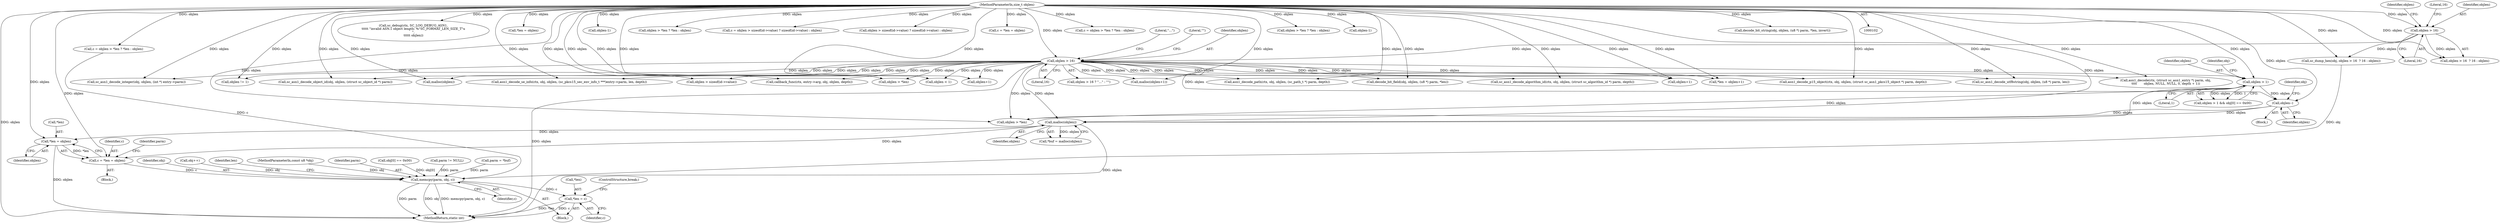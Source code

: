 digraph "0_OpenSC_a3fc7693f3a035a8a7921cffb98432944bb42740@pointer" {
"1000422" [label="(Call,*len = objlen)"];
"1000408" [label="(Call,malloc(objlen))"];
"1000388" [label="(Call,objlen--)"];
"1000150" [label="(Call,objlen > 16)"];
"1000106" [label="(MethodParameterIn,size_t objlen)"];
"1000144" [label="(Call,objlen > 16)"];
"1000379" [label="(Call,objlen > 1)"];
"1000420" [label="(Call,c = *len = objlen)"];
"1000441" [label="(Call,memcpy(parm, obj, c))"];
"1000445" [label="(Call,*len = c)"];
"1000560" [label="(Call,malloc(objlen+1))"];
"1000224" [label="(Call,sc_asn1_decode_integer(obj, objlen, (int *) entry->parm))"];
"1000143" [label="(Call,objlen > 16  ? 16 : objlen)"];
"1000190" [label="(Call,objlen != 1)"];
"1000526" [label="(Call,sc_asn1_decode_object_id(obj, objlen, (struct sc_object_id *) parm))"];
"1000194" [label="(Call,sc_debug(ctx, SC_LOG_DEBUG_ASN1,\n\t\t\t\t\t \"invalid ASN.1 object length: %\"SC_FORMAT_LEN_SIZE_T\"u\n\",\n\t\t\t\t\t objlen))"];
"1000388" [label="(Call,objlen--)"];
"1000409" [label="(Identifier,objlen)"];
"1000378" [label="(Call,objlen > 1 && obj[0] == 0x00)"];
"1000477" [label="(Call,malloc(objlen))"];
"1000491" [label="(Call,*len = objlen)"];
"1000709" [label="(Call,asn1_decode_se_info(ctx, obj, objlen, (sc_pkcs15_sec_env_info_t ***)entry->parm, len, depth))"];
"1000770" [label="(MethodReturn,static int)"];
"1000443" [label="(Identifier,obj)"];
"1000150" [label="(Call,objlen > 16)"];
"1000141" [label="(Call,sc_dump_hex(obj, objlen > 16  ? 16 : objlen))"];
"1000420" [label="(Call,c = *len = objlen)"];
"1000641" [label="(Call,objlen > sizeof(id->value))"];
"1000389" [label="(Identifier,objlen)"];
"1000313" [label="(Call,objlen-1)"];
"1000390" [label="(Call,obj++)"];
"1000730" [label="(Call,callback_func(ctx, entry->arg, obj, objlen, depth))"];
"1000152" [label="(Literal,16)"];
"1000380" [label="(Identifier,objlen)"];
"1000381" [label="(Literal,1)"];
"1000433" [label="(Call,objlen > *len ? *len : objlen)"];
"1000638" [label="(Call,c = objlen > sizeof(id->value) ? sizeof(id->value) : objlen)"];
"1000640" [label="(Call,objlen > sizeof(id->value) ? sizeof(id->value) : objlen)"];
"1000447" [label="(Identifier,len)"];
"1000503" [label="(Call,objlen > *len)"];
"1000105" [label="(MethodParameterIn,const u8 *obj)"];
"1000489" [label="(Call,c = *len = objlen)"];
"1000272" [label="(Call,objlen < 1)"];
"1000408" [label="(Call,malloc(objlen))"];
"1000145" [label="(Identifier,objlen)"];
"1000441" [label="(Call,memcpy(parm, obj, c))"];
"1000365" [label="(Block,)"];
"1000442" [label="(Identifier,parm)"];
"1000144" [label="(Call,objlen > 16)"];
"1000500" [label="(Call,c = objlen > *len ? *len : objlen)"];
"1000577" [label="(Call,objlen+1)"];
"1000431" [label="(Call,c = objlen > *len ? *len : objlen)"];
"1000614" [label="(Call,asn1_decode_path(ctx, obj, objlen, (sc_path_t *) parm, depth))"];
"1000405" [label="(Call,*buf = malloc(objlen))"];
"1000384" [label="(Identifier,obj)"];
"1000146" [label="(Literal,16)"];
"1000106" [label="(MethodParameterIn,size_t objlen)"];
"1000351" [label="(Call,decode_bit_field(obj, objlen, (u8 *) parm, *len))"];
"1000382" [label="(Call,obj[0] == 0x00)"];
"1000387" [label="(Block,)"];
"1000425" [label="(Identifier,objlen)"];
"1000446" [label="(Call,*len)"];
"1000502" [label="(Call,objlen > *len ? *len : objlen)"];
"1000148" [label="(Identifier,objlen)"];
"1000362" [label="(Call,parm != NULL)"];
"1000149" [label="(Call,objlen > 16 ? \"...\" : \"\")"];
"1000153" [label="(Literal,\"...\")"];
"1000297" [label="(Call,objlen-1)"];
"1000445" [label="(Call,*len = c)"];
"1000154" [label="(Literal,\"\")"];
"1000691" [label="(Call,sc_asn1_decode_algorithm_id(ctx, obj, objlen, (struct sc_algorithm_id *) parm, depth))"];
"1000434" [label="(Call,objlen > *len)"];
"1000561" [label="(Call,objlen+1)"];
"1000574" [label="(Call,*len = objlen+1)"];
"1000422" [label="(Call,*len = objlen)"];
"1000673" [label="(Call,asn1_decode_p15_object(ctx, obj, objlen, (struct sc_asn1_pkcs15_object *) parm, depth))"];
"1000398" [label="(Block,)"];
"1000421" [label="(Identifier,c)"];
"1000147" [label="(Literal,16)"];
"1000427" [label="(Identifier,parm)"];
"1000586" [label="(Call,sc_asn1_decode_utf8string(obj, objlen, (u8 *) parm, len))"];
"1000322" [label="(Call,decode_bit_string(obj, objlen, (u8 *) parm, *len, invert))"];
"1000444" [label="(Identifier,c)"];
"1000167" [label="(Call,asn1_decode(ctx, (struct sc_asn1_entry *) parm, obj,\n\t\t\t\t       objlen, NULL, NULL, 0, depth + 1))"];
"1000426" [label="(Call,parm = *buf)"];
"1000449" [label="(ControlStructure,break;)"];
"1000448" [label="(Identifier,c)"];
"1000151" [label="(Identifier,objlen)"];
"1000379" [label="(Call,objlen > 1)"];
"1000423" [label="(Call,*len)"];
"1000391" [label="(Identifier,obj)"];
"1000422" -> "1000420"  [label="AST: "];
"1000422" -> "1000425"  [label="CFG: "];
"1000423" -> "1000422"  [label="AST: "];
"1000425" -> "1000422"  [label="AST: "];
"1000420" -> "1000422"  [label="CFG: "];
"1000422" -> "1000770"  [label="DDG: objlen"];
"1000422" -> "1000420"  [label="DDG: *len"];
"1000408" -> "1000422"  [label="DDG: objlen"];
"1000106" -> "1000422"  [label="DDG: objlen"];
"1000408" -> "1000405"  [label="AST: "];
"1000408" -> "1000409"  [label="CFG: "];
"1000409" -> "1000408"  [label="AST: "];
"1000405" -> "1000408"  [label="CFG: "];
"1000408" -> "1000770"  [label="DDG: objlen"];
"1000408" -> "1000405"  [label="DDG: objlen"];
"1000388" -> "1000408"  [label="DDG: objlen"];
"1000150" -> "1000408"  [label="DDG: objlen"];
"1000379" -> "1000408"  [label="DDG: objlen"];
"1000106" -> "1000408"  [label="DDG: objlen"];
"1000408" -> "1000420"  [label="DDG: objlen"];
"1000388" -> "1000387"  [label="AST: "];
"1000388" -> "1000389"  [label="CFG: "];
"1000389" -> "1000388"  [label="AST: "];
"1000391" -> "1000388"  [label="CFG: "];
"1000150" -> "1000388"  [label="DDG: objlen"];
"1000379" -> "1000388"  [label="DDG: objlen"];
"1000106" -> "1000388"  [label="DDG: objlen"];
"1000388" -> "1000434"  [label="DDG: objlen"];
"1000150" -> "1000149"  [label="AST: "];
"1000150" -> "1000152"  [label="CFG: "];
"1000151" -> "1000150"  [label="AST: "];
"1000152" -> "1000150"  [label="AST: "];
"1000153" -> "1000150"  [label="CFG: "];
"1000154" -> "1000150"  [label="CFG: "];
"1000150" -> "1000770"  [label="DDG: objlen"];
"1000106" -> "1000150"  [label="DDG: objlen"];
"1000144" -> "1000150"  [label="DDG: objlen"];
"1000150" -> "1000167"  [label="DDG: objlen"];
"1000150" -> "1000190"  [label="DDG: objlen"];
"1000150" -> "1000224"  [label="DDG: objlen"];
"1000150" -> "1000272"  [label="DDG: objlen"];
"1000150" -> "1000351"  [label="DDG: objlen"];
"1000150" -> "1000379"  [label="DDG: objlen"];
"1000150" -> "1000434"  [label="DDG: objlen"];
"1000150" -> "1000477"  [label="DDG: objlen"];
"1000150" -> "1000503"  [label="DDG: objlen"];
"1000150" -> "1000526"  [label="DDG: objlen"];
"1000150" -> "1000560"  [label="DDG: objlen"];
"1000150" -> "1000561"  [label="DDG: objlen"];
"1000150" -> "1000574"  [label="DDG: objlen"];
"1000150" -> "1000577"  [label="DDG: objlen"];
"1000150" -> "1000586"  [label="DDG: objlen"];
"1000150" -> "1000614"  [label="DDG: objlen"];
"1000150" -> "1000641"  [label="DDG: objlen"];
"1000150" -> "1000673"  [label="DDG: objlen"];
"1000150" -> "1000691"  [label="DDG: objlen"];
"1000150" -> "1000709"  [label="DDG: objlen"];
"1000150" -> "1000730"  [label="DDG: objlen"];
"1000106" -> "1000102"  [label="AST: "];
"1000106" -> "1000770"  [label="DDG: objlen"];
"1000106" -> "1000141"  [label="DDG: objlen"];
"1000106" -> "1000144"  [label="DDG: objlen"];
"1000106" -> "1000143"  [label="DDG: objlen"];
"1000106" -> "1000167"  [label="DDG: objlen"];
"1000106" -> "1000190"  [label="DDG: objlen"];
"1000106" -> "1000194"  [label="DDG: objlen"];
"1000106" -> "1000224"  [label="DDG: objlen"];
"1000106" -> "1000272"  [label="DDG: objlen"];
"1000106" -> "1000297"  [label="DDG: objlen"];
"1000106" -> "1000313"  [label="DDG: objlen"];
"1000106" -> "1000322"  [label="DDG: objlen"];
"1000106" -> "1000351"  [label="DDG: objlen"];
"1000106" -> "1000379"  [label="DDG: objlen"];
"1000106" -> "1000420"  [label="DDG: objlen"];
"1000106" -> "1000431"  [label="DDG: objlen"];
"1000106" -> "1000434"  [label="DDG: objlen"];
"1000106" -> "1000433"  [label="DDG: objlen"];
"1000106" -> "1000477"  [label="DDG: objlen"];
"1000106" -> "1000489"  [label="DDG: objlen"];
"1000106" -> "1000491"  [label="DDG: objlen"];
"1000106" -> "1000500"  [label="DDG: objlen"];
"1000106" -> "1000503"  [label="DDG: objlen"];
"1000106" -> "1000502"  [label="DDG: objlen"];
"1000106" -> "1000526"  [label="DDG: objlen"];
"1000106" -> "1000560"  [label="DDG: objlen"];
"1000106" -> "1000561"  [label="DDG: objlen"];
"1000106" -> "1000574"  [label="DDG: objlen"];
"1000106" -> "1000577"  [label="DDG: objlen"];
"1000106" -> "1000586"  [label="DDG: objlen"];
"1000106" -> "1000614"  [label="DDG: objlen"];
"1000106" -> "1000638"  [label="DDG: objlen"];
"1000106" -> "1000641"  [label="DDG: objlen"];
"1000106" -> "1000640"  [label="DDG: objlen"];
"1000106" -> "1000673"  [label="DDG: objlen"];
"1000106" -> "1000691"  [label="DDG: objlen"];
"1000106" -> "1000709"  [label="DDG: objlen"];
"1000106" -> "1000730"  [label="DDG: objlen"];
"1000144" -> "1000143"  [label="AST: "];
"1000144" -> "1000146"  [label="CFG: "];
"1000145" -> "1000144"  [label="AST: "];
"1000146" -> "1000144"  [label="AST: "];
"1000147" -> "1000144"  [label="CFG: "];
"1000148" -> "1000144"  [label="CFG: "];
"1000144" -> "1000141"  [label="DDG: objlen"];
"1000144" -> "1000143"  [label="DDG: objlen"];
"1000379" -> "1000378"  [label="AST: "];
"1000379" -> "1000381"  [label="CFG: "];
"1000380" -> "1000379"  [label="AST: "];
"1000381" -> "1000379"  [label="AST: "];
"1000384" -> "1000379"  [label="CFG: "];
"1000378" -> "1000379"  [label="CFG: "];
"1000379" -> "1000378"  [label="DDG: objlen"];
"1000379" -> "1000378"  [label="DDG: 1"];
"1000379" -> "1000434"  [label="DDG: objlen"];
"1000420" -> "1000398"  [label="AST: "];
"1000421" -> "1000420"  [label="AST: "];
"1000427" -> "1000420"  [label="CFG: "];
"1000420" -> "1000441"  [label="DDG: c"];
"1000441" -> "1000365"  [label="AST: "];
"1000441" -> "1000444"  [label="CFG: "];
"1000442" -> "1000441"  [label="AST: "];
"1000443" -> "1000441"  [label="AST: "];
"1000444" -> "1000441"  [label="AST: "];
"1000447" -> "1000441"  [label="CFG: "];
"1000441" -> "1000770"  [label="DDG: parm"];
"1000441" -> "1000770"  [label="DDG: obj"];
"1000441" -> "1000770"  [label="DDG: memcpy(parm, obj, c)"];
"1000426" -> "1000441"  [label="DDG: parm"];
"1000362" -> "1000441"  [label="DDG: parm"];
"1000141" -> "1000441"  [label="DDG: obj"];
"1000382" -> "1000441"  [label="DDG: obj[0]"];
"1000390" -> "1000441"  [label="DDG: obj"];
"1000105" -> "1000441"  [label="DDG: obj"];
"1000431" -> "1000441"  [label="DDG: c"];
"1000441" -> "1000445"  [label="DDG: c"];
"1000445" -> "1000365"  [label="AST: "];
"1000445" -> "1000448"  [label="CFG: "];
"1000446" -> "1000445"  [label="AST: "];
"1000448" -> "1000445"  [label="AST: "];
"1000449" -> "1000445"  [label="CFG: "];
"1000445" -> "1000770"  [label="DDG: *len"];
"1000445" -> "1000770"  [label="DDG: c"];
}
